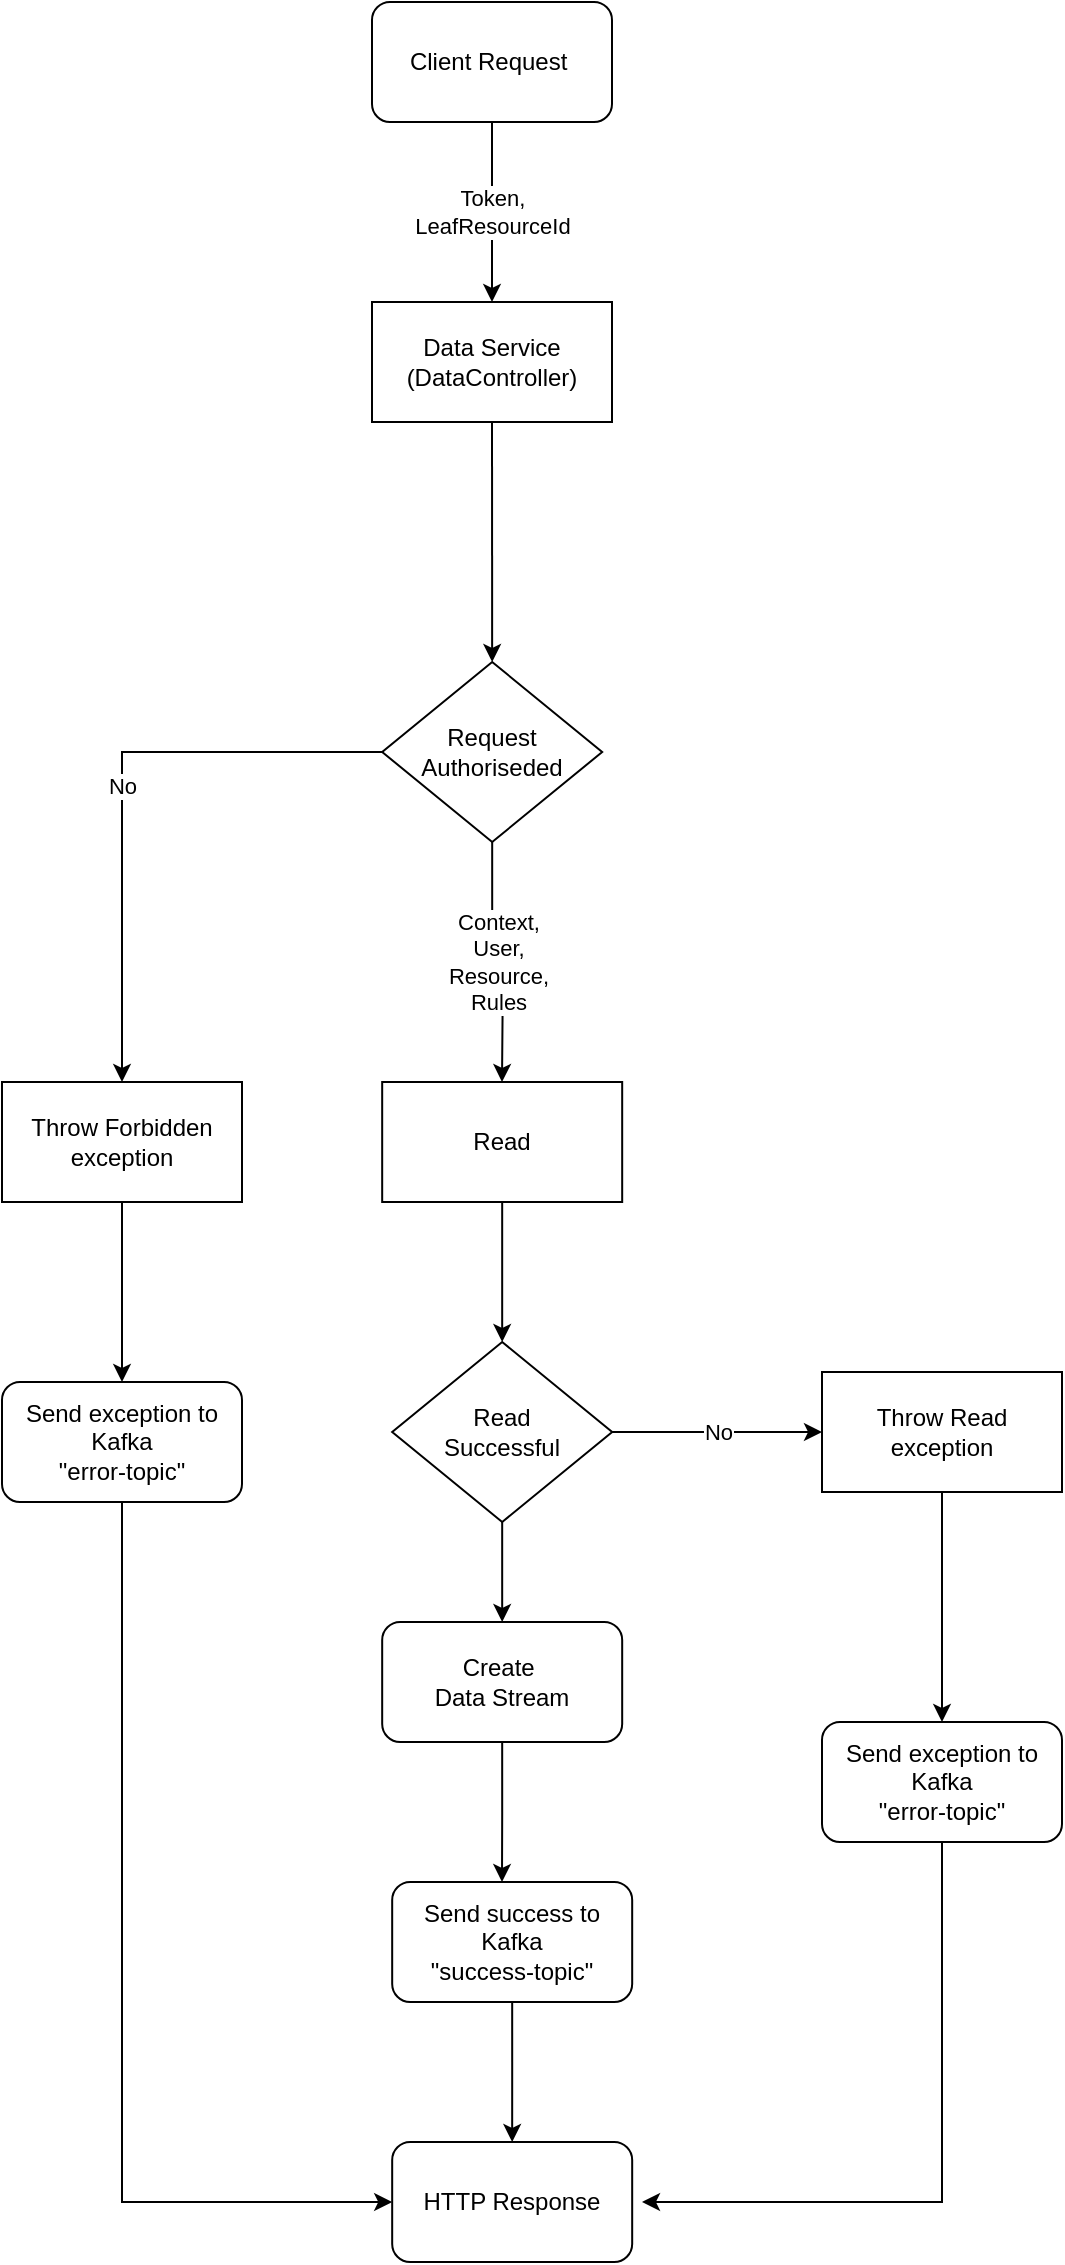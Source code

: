 <mxfile version="13.7.9" type="embed"><diagram id="DYDGdA-885xeRSgDoeYv" name="Page-1"><mxGraphModel dx="2134" dy="704" grid="1" gridSize="10" guides="1" tooltips="1" connect="1" arrows="1" fold="1" page="0" pageScale="1" pageWidth="827" pageHeight="1169" math="0" shadow="0"><root><mxCell id="0"/><mxCell id="1" parent="0"/><mxCell id="oZyTMZYtAXs1u3VE4Ej2-16" value="Data Service (DataController)" style="rounded=0;whiteSpace=wrap;html=1;" parent="1" vertex="1"><mxGeometry x="-675" y="510" width="120" height="60" as="geometry"/></mxCell><mxCell id="oZyTMZYtAXs1u3VE4Ej2-29" value="No" style="edgeStyle=orthogonalEdgeStyle;rounded=0;orthogonalLoop=1;jettySize=auto;html=1;exitX=0;exitY=0.5;exitDx=0;exitDy=0;" parent="1" source="oZyTMZYtAXs1u3VE4Ej2-19" target="oZyTMZYtAXs1u3VE4Ej2-21" edge="1"><mxGeometry relative="1" as="geometry"/></mxCell><mxCell id="oZyTMZYtAXs1u3VE4Ej2-19" value="Request Authoriseded" style="rhombus;whiteSpace=wrap;html=1;" parent="1" vertex="1"><mxGeometry x="-669.91" y="690" width="110" height="90" as="geometry"/></mxCell><mxCell id="oZyTMZYtAXs1u3VE4Ej2-20" style="edgeStyle=orthogonalEdgeStyle;rounded=0;orthogonalLoop=1;jettySize=auto;html=1;exitX=0.5;exitY=1;exitDx=0;exitDy=0;entryX=0.5;entryY=0;entryDx=0;entryDy=0;" parent="1" source="oZyTMZYtAXs1u3VE4Ej2-21" target="oZyTMZYtAXs1u3VE4Ej2-25" edge="1"><mxGeometry relative="1" as="geometry"><mxPoint x="-880" y="1110" as="targetPoint"/></mxGeometry></mxCell><mxCell id="oZyTMZYtAXs1u3VE4Ej2-21" value="Throw Forbidden exception" style="rounded=0;whiteSpace=wrap;html=1;" parent="1" vertex="1"><mxGeometry x="-860" y="900" width="120" height="60" as="geometry"/></mxCell><mxCell id="oZyTMZYtAXs1u3VE4Ej2-23" value="Read" style="rounded=0;whiteSpace=wrap;html=1;" parent="1" vertex="1"><mxGeometry x="-669.91" y="900" width="120" height="60" as="geometry"/></mxCell><mxCell id="oZyTMZYtAXs1u3VE4Ej2-25" value="&lt;div&gt;&lt;span&gt;Send exception to Kafka&lt;/span&gt;&lt;/div&gt;&lt;div&gt;&lt;span&gt;&quot;error-topic&quot;&lt;br&gt;&lt;/span&gt;&lt;/div&gt;" style="rounded=1;whiteSpace=wrap;html=1;" parent="1" vertex="1"><mxGeometry x="-860" y="1050" width="120" height="60" as="geometry"/></mxCell><mxCell id="oZyTMZYtAXs1u3VE4Ej2-27" value="Token,&lt;br&gt;LeafResourceId" style="edgeStyle=orthogonalEdgeStyle;rounded=0;orthogonalLoop=1;jettySize=auto;html=1;exitX=0.5;exitY=1;exitDx=0;exitDy=0;entryX=0.5;entryY=0;entryDx=0;entryDy=0;" parent="1" source="oZyTMZYtAXs1u3VE4Ej2-26" target="oZyTMZYtAXs1u3VE4Ej2-16" edge="1"><mxGeometry relative="1" as="geometry"/></mxCell><mxCell id="oZyTMZYtAXs1u3VE4Ej2-26" value="&lt;div&gt;&lt;span&gt;Client Request&amp;nbsp;&lt;/span&gt;&lt;br&gt;&lt;/div&gt;" style="rounded=1;whiteSpace=wrap;html=1;" parent="1" vertex="1"><mxGeometry x="-675" y="360" width="120" height="60" as="geometry"/></mxCell><mxCell id="2" value="" style="endArrow=classic;html=1;entryX=0.5;entryY=0;entryDx=0;entryDy=0;exitX=0.5;exitY=1;exitDx=0;exitDy=0;" parent="1" source="oZyTMZYtAXs1u3VE4Ej2-16" target="oZyTMZYtAXs1u3VE4Ej2-19" edge="1"><mxGeometry width="50" height="50" relative="1" as="geometry"><mxPoint x="-620" y="620" as="sourcePoint"/><mxPoint x="-570" y="570" as="targetPoint"/></mxGeometry></mxCell><mxCell id="3" style="edgeStyle=orthogonalEdgeStyle;rounded=0;orthogonalLoop=1;jettySize=auto;html=1;exitX=0.5;exitY=1;exitDx=0;exitDy=0;entryX=0;entryY=0.5;entryDx=0;entryDy=0;" parent="1" source="oZyTMZYtAXs1u3VE4Ej2-25" edge="1" target="4"><mxGeometry relative="1" as="geometry"><mxPoint x="-800" y="1460" as="targetPoint"/><mxPoint x="-800" y="1180" as="sourcePoint"/><Array as="points"><mxPoint x="-800" y="1460"/></Array></mxGeometry></mxCell><mxCell id="4" value="&lt;div&gt;HTTP Response&lt;/div&gt;" style="rounded=1;whiteSpace=wrap;html=1;" parent="1" vertex="1"><mxGeometry x="-664.91" y="1430" width="120" height="60" as="geometry"/></mxCell><mxCell id="5" value="Context, &lt;br&gt;User, &lt;br&gt;Resource,&lt;br&gt;Rules" style="edgeStyle=orthogonalEdgeStyle;rounded=0;orthogonalLoop=1;jettySize=auto;html=1;exitX=0.5;exitY=1;exitDx=0;exitDy=0;" parent="1" source="oZyTMZYtAXs1u3VE4Ej2-19" edge="1"><mxGeometry relative="1" as="geometry"><mxPoint x="-610" y="830" as="sourcePoint"/><mxPoint x="-610" y="900" as="targetPoint"/></mxGeometry></mxCell><mxCell id="7" value="Read&lt;br&gt;Successful" style="rhombus;whiteSpace=wrap;html=1;" vertex="1" parent="1"><mxGeometry x="-664.91" y="1030" width="110" height="90" as="geometry"/></mxCell><mxCell id="9" value="" style="endArrow=classic;html=1;entryX=0.5;entryY=0;entryDx=0;entryDy=0;exitX=0.5;exitY=1;exitDx=0;exitDy=0;" edge="1" parent="1" source="oZyTMZYtAXs1u3VE4Ej2-23" target="7"><mxGeometry width="50" height="50" relative="1" as="geometry"><mxPoint x="-610" y="990" as="sourcePoint"/><mxPoint x="-609.91" y="1110" as="targetPoint"/></mxGeometry></mxCell><mxCell id="10" value="Throw Read exception" style="rounded=0;whiteSpace=wrap;html=1;" vertex="1" parent="1"><mxGeometry x="-450" y="1045" width="120" height="60" as="geometry"/></mxCell><mxCell id="12" value="No" style="edgeStyle=orthogonalEdgeStyle;rounded=0;orthogonalLoop=1;jettySize=auto;html=1;entryX=0;entryY=0.5;entryDx=0;entryDy=0;exitX=1;exitY=0.5;exitDx=0;exitDy=0;" edge="1" parent="1" source="7" target="10"><mxGeometry relative="1" as="geometry"><mxPoint x="-550" y="1080" as="sourcePoint"/><mxPoint x="-650.09" y="1225" as="targetPoint"/></mxGeometry></mxCell><mxCell id="15" value="&lt;div&gt;&lt;span&gt;Send exception to Kafka&lt;/span&gt;&lt;/div&gt;&lt;div&gt;&lt;span&gt;&quot;error-topic&quot;&lt;br&gt;&lt;/span&gt;&lt;/div&gt;" style="rounded=1;whiteSpace=wrap;html=1;" vertex="1" parent="1"><mxGeometry x="-450" y="1220" width="120" height="60" as="geometry"/></mxCell><mxCell id="16" style="edgeStyle=orthogonalEdgeStyle;rounded=0;orthogonalLoop=1;jettySize=auto;html=1;exitX=0.5;exitY=1;exitDx=0;exitDy=0;" edge="1" parent="1" source="15"><mxGeometry relative="1" as="geometry"><mxPoint x="-540" y="1460" as="targetPoint"/><mxPoint x="-390" y="1330" as="sourcePoint"/><Array as="points"><mxPoint x="-390" y="1460"/></Array></mxGeometry></mxCell><mxCell id="17" style="edgeStyle=orthogonalEdgeStyle;rounded=0;orthogonalLoop=1;jettySize=auto;html=1;exitX=0.5;exitY=1;exitDx=0;exitDy=0;" edge="1" parent="1" source="10"><mxGeometry relative="1" as="geometry"><mxPoint x="-390" y="1220" as="targetPoint"/><mxPoint x="-390" y="1140" as="sourcePoint"/><Array as="points"/></mxGeometry></mxCell><mxCell id="18" value="&lt;div&gt;&lt;span&gt;Send success to Kafka&lt;/span&gt;&lt;/div&gt;&lt;div&gt;&lt;span&gt;&quot;success-topic&quot;&lt;br&gt;&lt;/span&gt;&lt;/div&gt;" style="rounded=1;whiteSpace=wrap;html=1;" vertex="1" parent="1"><mxGeometry x="-664.91" y="1300" width="120" height="60" as="geometry"/></mxCell><mxCell id="19" style="edgeStyle=orthogonalEdgeStyle;rounded=0;orthogonalLoop=1;jettySize=auto;html=1;exitX=0.5;exitY=1;exitDx=0;exitDy=0;entryX=0.5;entryY=0;entryDx=0;entryDy=0;" edge="1" parent="1" source="7" target="22"><mxGeometry relative="1" as="geometry"><mxPoint x="-610" y="1220" as="targetPoint"/><mxPoint x="-610" y="1160" as="sourcePoint"/><Array as="points"/></mxGeometry></mxCell><mxCell id="20" style="edgeStyle=orthogonalEdgeStyle;rounded=0;orthogonalLoop=1;jettySize=auto;html=1;exitX=0.5;exitY=1;exitDx=0;exitDy=0;entryX=0.5;entryY=0;entryDx=0;entryDy=0;" edge="1" parent="1" source="18" target="4"><mxGeometry relative="1" as="geometry"><mxPoint x="-650" y="1440" as="targetPoint"/><mxPoint x="-650" y="1330" as="sourcePoint"/><Array as="points"><mxPoint x="-605" y="1390"/><mxPoint x="-605" y="1390"/></Array></mxGeometry></mxCell><mxCell id="22" value="&lt;div&gt;Create&amp;nbsp;&lt;/div&gt;&lt;div&gt;Data Stream&lt;/div&gt;" style="rounded=1;whiteSpace=wrap;html=1;" vertex="1" parent="1"><mxGeometry x="-669.91" y="1170" width="120" height="60" as="geometry"/></mxCell><mxCell id="24" style="edgeStyle=orthogonalEdgeStyle;rounded=0;orthogonalLoop=1;jettySize=auto;html=1;exitX=0.5;exitY=1;exitDx=0;exitDy=0;" edge="1" parent="1" source="22"><mxGeometry relative="1" as="geometry"><mxPoint x="-610" y="1300" as="targetPoint"/><mxPoint x="-610" y="1260" as="sourcePoint"/><Array as="points"><mxPoint x="-610" y="1265"/><mxPoint x="-610" y="1265"/></Array></mxGeometry></mxCell></root></mxGraphModel></diagram></mxfile>